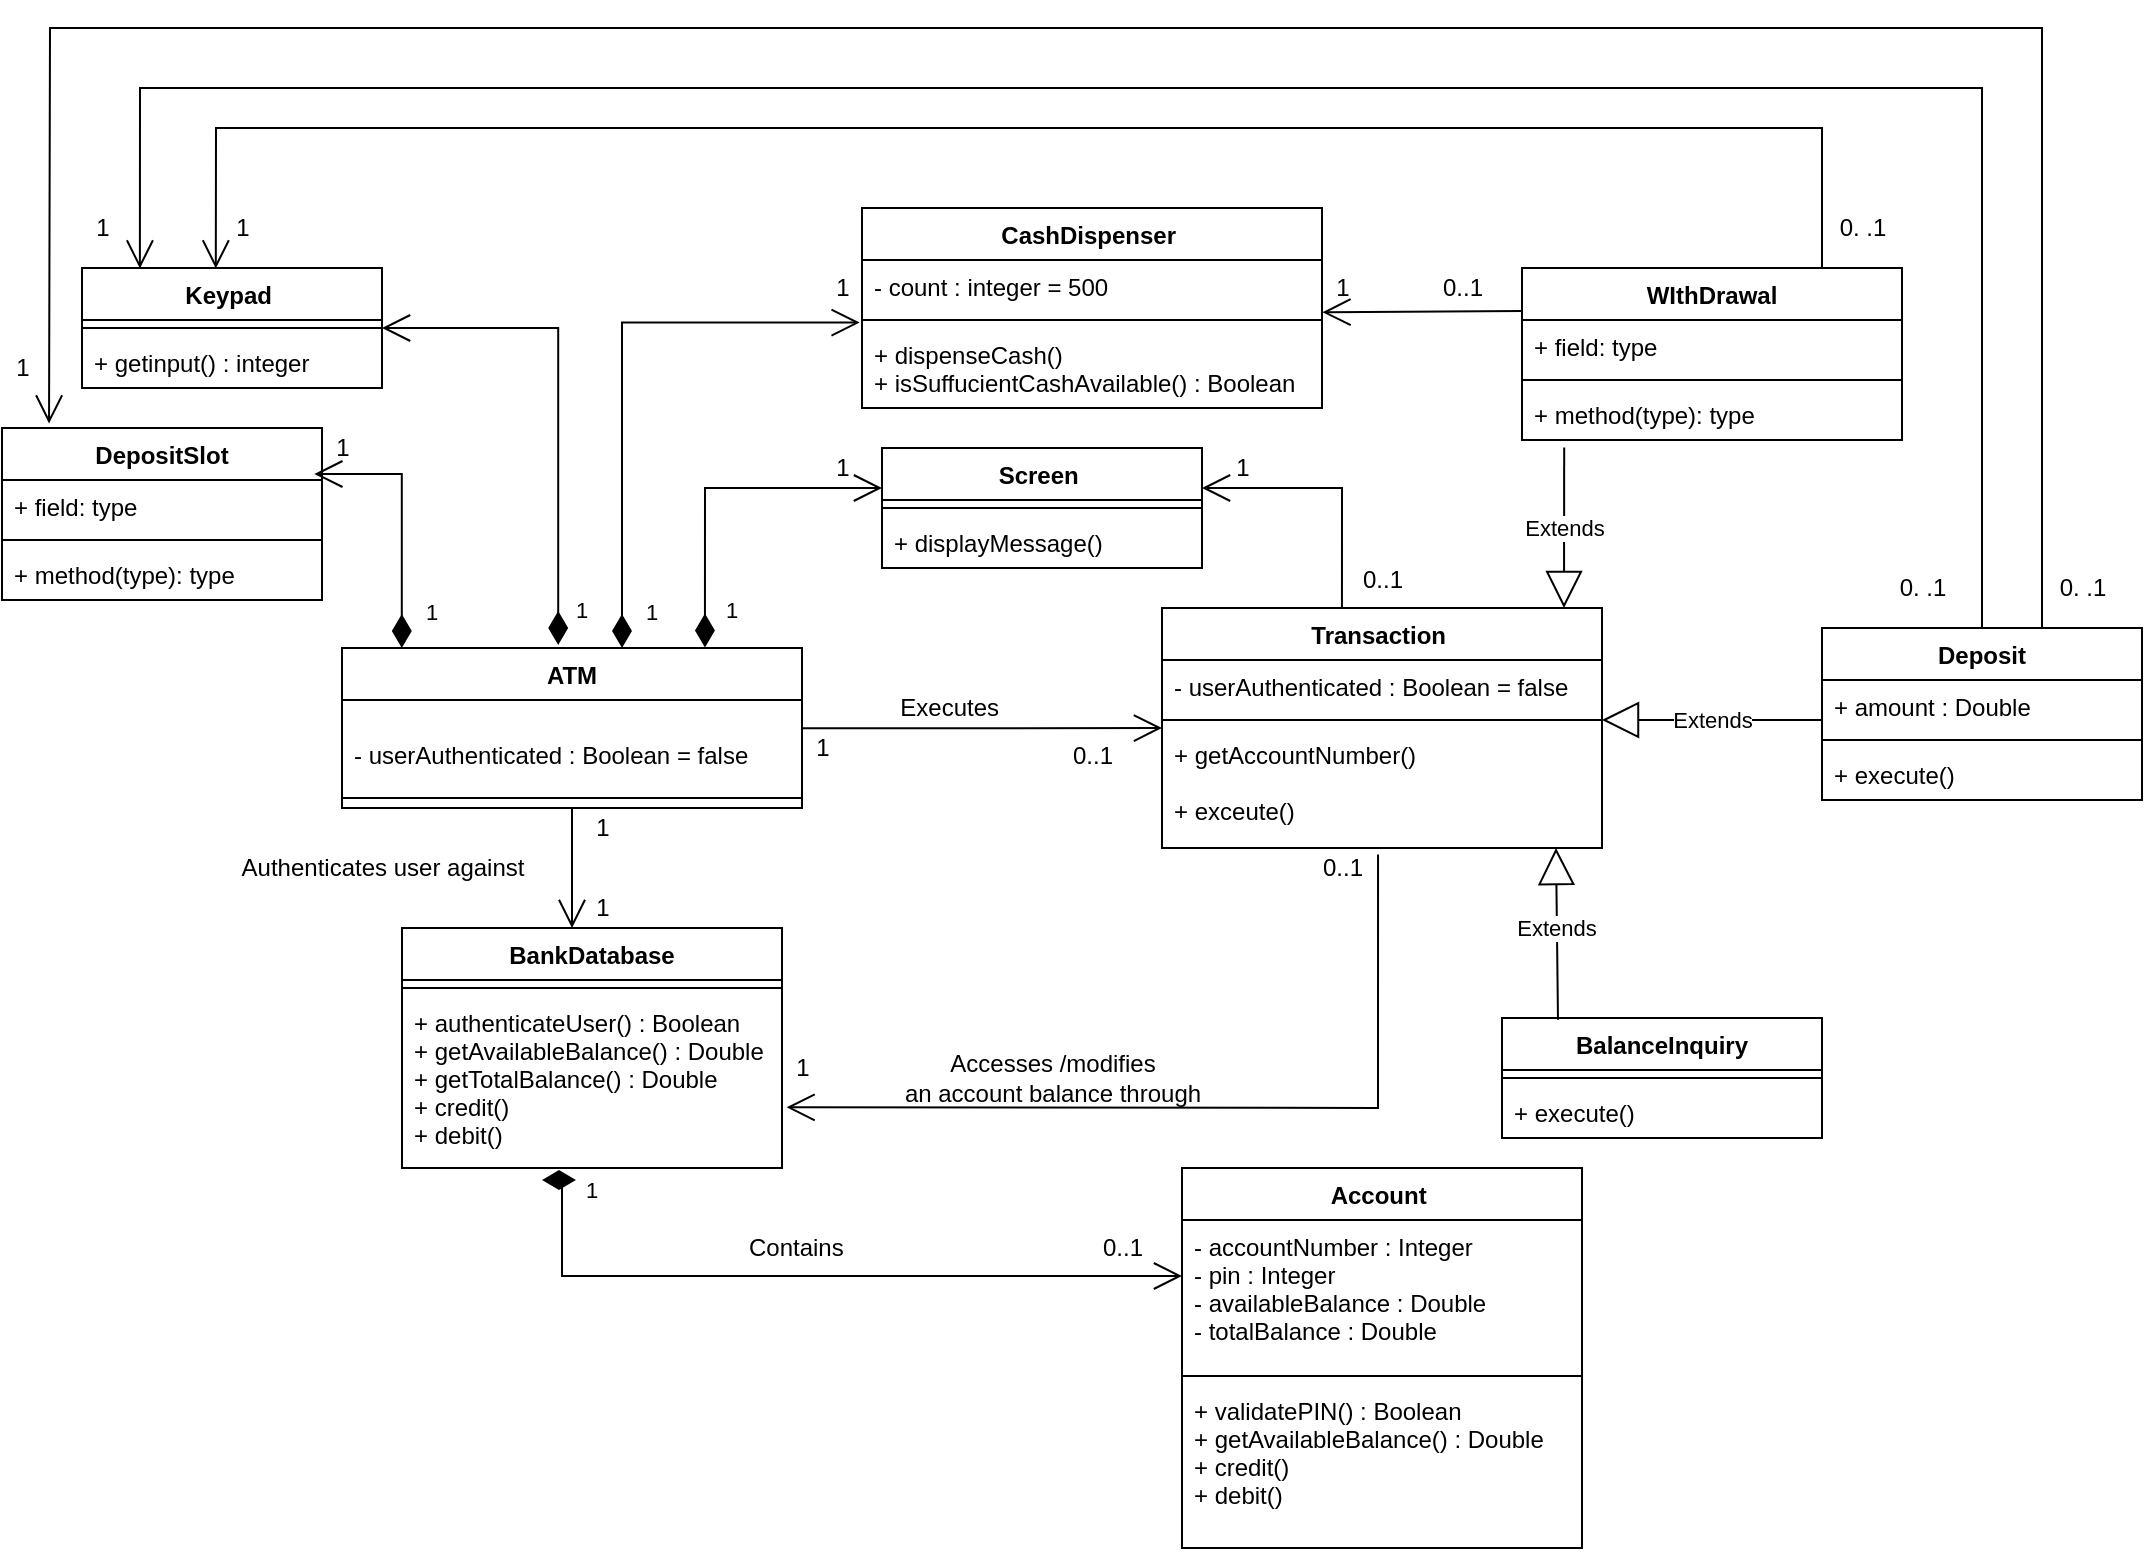 <mxfile version="16.5.1" type="device" pages="2"><diagram id="C5RBs43oDa-KdzZeNtuy" name="Page-1"><mxGraphModel dx="1345" dy="683" grid="1" gridSize="10" guides="1" tooltips="1" connect="1" arrows="1" fold="1" page="1" pageScale="1" pageWidth="1169" pageHeight="827" math="0" shadow="0"><root><mxCell id="WIyWlLk6GJQsqaUBKTNV-0"/><mxCell id="WIyWlLk6GJQsqaUBKTNV-1" parent="WIyWlLk6GJQsqaUBKTNV-0"/><mxCell id="LsXAR_sVN_Sx9VzcoMBx-25" value="ATM" style="swimlane;fontStyle=1;align=center;verticalAlign=top;childLayout=stackLayout;horizontal=1;startSize=26;horizontalStack=0;resizeParent=1;resizeParentMax=0;resizeLast=0;collapsible=1;marginBottom=0;" vertex="1" parent="WIyWlLk6GJQsqaUBKTNV-1"><mxGeometry x="260" y="360" width="230" height="80" as="geometry"><mxRectangle x="260" y="360" width="60" height="26" as="alternateBounds"/></mxGeometry></mxCell><mxCell id="LsXAR_sVN_Sx9VzcoMBx-26" value="&#10;- userAuthenticated : Boolean = false " style="text;strokeColor=none;fillColor=none;align=left;verticalAlign=top;spacingLeft=4;spacingRight=4;overflow=hidden;rotatable=0;points=[[0,0.5],[1,0.5]];portConstraint=eastwest;" vertex="1" parent="LsXAR_sVN_Sx9VzcoMBx-25"><mxGeometry y="26" width="230" height="44" as="geometry"/></mxCell><mxCell id="LsXAR_sVN_Sx9VzcoMBx-27" value="" style="line;strokeWidth=1;fillColor=none;align=left;verticalAlign=middle;spacingTop=-1;spacingLeft=3;spacingRight=3;rotatable=0;labelPosition=right;points=[];portConstraint=eastwest;" vertex="1" parent="LsXAR_sVN_Sx9VzcoMBx-25"><mxGeometry y="70" width="230" height="10" as="geometry"/></mxCell><mxCell id="LsXAR_sVN_Sx9VzcoMBx-31" value="1" style="endArrow=open;html=1;endSize=12;startArrow=diamondThin;startSize=14;startFill=1;edgeStyle=orthogonalEdgeStyle;align=left;verticalAlign=bottom;rounded=0;exitX=0.47;exitY=-0.019;exitDx=0;exitDy=0;exitPerimeter=0;" edge="1" parent="WIyWlLk6GJQsqaUBKTNV-1" source="LsXAR_sVN_Sx9VzcoMBx-25"><mxGeometry x="-0.931" y="-7" relative="1" as="geometry"><mxPoint x="264.47" y="190" as="sourcePoint"/><mxPoint x="280" y="200" as="targetPoint"/><Array as="points"><mxPoint x="368" y="200"/></Array><mxPoint as="offset"/></mxGeometry></mxCell><mxCell id="LsXAR_sVN_Sx9VzcoMBx-32" value="Keypad " style="swimlane;fontStyle=1;align=center;verticalAlign=top;childLayout=stackLayout;horizontal=1;startSize=26;horizontalStack=0;resizeParent=1;resizeParentMax=0;resizeLast=0;collapsible=1;marginBottom=0;" vertex="1" parent="WIyWlLk6GJQsqaUBKTNV-1"><mxGeometry x="130" y="170" width="150" height="60" as="geometry"><mxRectangle x="130" y="170" width="80" height="26" as="alternateBounds"/></mxGeometry></mxCell><mxCell id="LsXAR_sVN_Sx9VzcoMBx-34" value="" style="line;strokeWidth=1;fillColor=none;align=left;verticalAlign=middle;spacingTop=-1;spacingLeft=3;spacingRight=3;rotatable=0;labelPosition=right;points=[];portConstraint=eastwest;" vertex="1" parent="LsXAR_sVN_Sx9VzcoMBx-32"><mxGeometry y="26" width="150" height="8" as="geometry"/></mxCell><mxCell id="LsXAR_sVN_Sx9VzcoMBx-35" value="+ getinput() : integer " style="text;strokeColor=none;fillColor=none;align=left;verticalAlign=top;spacingLeft=4;spacingRight=4;overflow=hidden;rotatable=0;points=[[0,0.5],[1,0.5]];portConstraint=eastwest;" vertex="1" parent="LsXAR_sVN_Sx9VzcoMBx-32"><mxGeometry y="34" width="150" height="26" as="geometry"/></mxCell><mxCell id="LsXAR_sVN_Sx9VzcoMBx-36" value="1" style="endArrow=open;html=1;endSize=12;startArrow=diamondThin;startSize=14;startFill=1;edgeStyle=orthogonalEdgeStyle;align=left;verticalAlign=bottom;rounded=0;exitX=0.47;exitY=-0.019;exitDx=0;exitDy=0;exitPerimeter=0;entryX=-0.005;entryY=1.204;entryDx=0;entryDy=0;entryPerimeter=0;" edge="1" parent="WIyWlLk6GJQsqaUBKTNV-1" target="LsXAR_sVN_Sx9VzcoMBx-38"><mxGeometry x="-0.929" y="-10" relative="1" as="geometry"><mxPoint x="400" y="360" as="sourcePoint"/><mxPoint x="500" y="260" as="targetPoint"/><Array as="points"><mxPoint x="400" y="197"/></Array><mxPoint y="1" as="offset"/></mxGeometry></mxCell><mxCell id="LsXAR_sVN_Sx9VzcoMBx-37" value="CashDispenser " style="swimlane;fontStyle=1;align=center;verticalAlign=top;childLayout=stackLayout;horizontal=1;startSize=26;horizontalStack=0;resizeParent=1;resizeParentMax=0;resizeLast=0;collapsible=1;marginBottom=0;" vertex="1" parent="WIyWlLk6GJQsqaUBKTNV-1"><mxGeometry x="520" y="140" width="230" height="100" as="geometry"><mxRectangle x="520" y="140" width="120" height="26" as="alternateBounds"/></mxGeometry></mxCell><mxCell id="LsXAR_sVN_Sx9VzcoMBx-38" value="- count : integer = 500" style="text;strokeColor=none;fillColor=none;align=left;verticalAlign=top;spacingLeft=4;spacingRight=4;overflow=hidden;rotatable=0;points=[[0,0.5],[1,0.5]];portConstraint=eastwest;" vertex="1" parent="LsXAR_sVN_Sx9VzcoMBx-37"><mxGeometry y="26" width="230" height="26" as="geometry"/></mxCell><mxCell id="LsXAR_sVN_Sx9VzcoMBx-39" value="" style="line;strokeWidth=1;fillColor=none;align=left;verticalAlign=middle;spacingTop=-1;spacingLeft=3;spacingRight=3;rotatable=0;labelPosition=right;points=[];portConstraint=eastwest;" vertex="1" parent="LsXAR_sVN_Sx9VzcoMBx-37"><mxGeometry y="52" width="230" height="8" as="geometry"/></mxCell><mxCell id="LsXAR_sVN_Sx9VzcoMBx-40" value="+ dispenseCash()&#10;+ isSuffucientCashAvailable() : Boolean &#10;" style="text;strokeColor=none;fillColor=none;align=left;verticalAlign=top;spacingLeft=4;spacingRight=4;overflow=hidden;rotatable=0;points=[[0,0.5],[1,0.5]];portConstraint=eastwest;" vertex="1" parent="LsXAR_sVN_Sx9VzcoMBx-37"><mxGeometry y="60" width="230" height="40" as="geometry"/></mxCell><mxCell id="LsXAR_sVN_Sx9VzcoMBx-42" value="1" style="text;html=1;align=center;verticalAlign=middle;resizable=0;points=[];autosize=1;strokeColor=none;fillColor=none;" vertex="1" parent="WIyWlLk6GJQsqaUBKTNV-1"><mxGeometry x="500" y="170" width="20" height="20" as="geometry"/></mxCell><mxCell id="LsXAR_sVN_Sx9VzcoMBx-43" value="1" style="text;html=1;align=center;verticalAlign=middle;resizable=0;points=[];autosize=1;strokeColor=none;fillColor=none;" vertex="1" parent="WIyWlLk6GJQsqaUBKTNV-1"><mxGeometry x="130" y="140" width="20" height="20" as="geometry"/></mxCell><mxCell id="LsXAR_sVN_Sx9VzcoMBx-44" value="DepositSlot" style="swimlane;fontStyle=1;align=center;verticalAlign=top;childLayout=stackLayout;horizontal=1;startSize=26;horizontalStack=0;resizeParent=1;resizeParentMax=0;resizeLast=0;collapsible=1;marginBottom=0;" vertex="1" parent="WIyWlLk6GJQsqaUBKTNV-1"><mxGeometry x="90" y="250" width="160" height="86" as="geometry"/></mxCell><mxCell id="LsXAR_sVN_Sx9VzcoMBx-45" value="+ field: type" style="text;strokeColor=none;fillColor=none;align=left;verticalAlign=top;spacingLeft=4;spacingRight=4;overflow=hidden;rotatable=0;points=[[0,0.5],[1,0.5]];portConstraint=eastwest;" vertex="1" parent="LsXAR_sVN_Sx9VzcoMBx-44"><mxGeometry y="26" width="160" height="26" as="geometry"/></mxCell><mxCell id="LsXAR_sVN_Sx9VzcoMBx-46" value="" style="line;strokeWidth=1;fillColor=none;align=left;verticalAlign=middle;spacingTop=-1;spacingLeft=3;spacingRight=3;rotatable=0;labelPosition=right;points=[];portConstraint=eastwest;" vertex="1" parent="LsXAR_sVN_Sx9VzcoMBx-44"><mxGeometry y="52" width="160" height="8" as="geometry"/></mxCell><mxCell id="LsXAR_sVN_Sx9VzcoMBx-47" value="+ method(type): type" style="text;strokeColor=none;fillColor=none;align=left;verticalAlign=top;spacingLeft=4;spacingRight=4;overflow=hidden;rotatable=0;points=[[0,0.5],[1,0.5]];portConstraint=eastwest;" vertex="1" parent="LsXAR_sVN_Sx9VzcoMBx-44"><mxGeometry y="60" width="160" height="26" as="geometry"/></mxCell><mxCell id="LsXAR_sVN_Sx9VzcoMBx-48" value="1" style="endArrow=open;html=1;endSize=12;startArrow=diamondThin;startSize=14;startFill=1;edgeStyle=orthogonalEdgeStyle;align=left;verticalAlign=bottom;rounded=0;exitX=0.13;exitY=0;exitDx=0;exitDy=0;exitPerimeter=0;entryX=0.976;entryY=-0.115;entryDx=0;entryDy=0;entryPerimeter=0;" edge="1" parent="WIyWlLk6GJQsqaUBKTNV-1" source="LsXAR_sVN_Sx9VzcoMBx-25" target="LsXAR_sVN_Sx9VzcoMBx-45"><mxGeometry x="-0.847" y="-10" relative="1" as="geometry"><mxPoint x="280" y="260" as="sourcePoint"/><mxPoint x="280" y="280" as="targetPoint"/><Array as="points"><mxPoint x="290" y="273"/></Array><mxPoint y="1" as="offset"/></mxGeometry></mxCell><mxCell id="LsXAR_sVN_Sx9VzcoMBx-49" value="Screen " style="swimlane;fontStyle=1;align=center;verticalAlign=top;childLayout=stackLayout;horizontal=1;startSize=26;horizontalStack=0;resizeParent=1;resizeParentMax=0;resizeLast=0;collapsible=1;marginBottom=0;" vertex="1" parent="WIyWlLk6GJQsqaUBKTNV-1"><mxGeometry x="530" y="260" width="160" height="60" as="geometry"><mxRectangle x="530" y="260" width="80" height="26" as="alternateBounds"/></mxGeometry></mxCell><mxCell id="LsXAR_sVN_Sx9VzcoMBx-51" value="" style="line;strokeWidth=1;fillColor=none;align=left;verticalAlign=middle;spacingTop=-1;spacingLeft=3;spacingRight=3;rotatable=0;labelPosition=right;points=[];portConstraint=eastwest;" vertex="1" parent="LsXAR_sVN_Sx9VzcoMBx-49"><mxGeometry y="26" width="160" height="8" as="geometry"/></mxCell><mxCell id="LsXAR_sVN_Sx9VzcoMBx-52" value="+ displayMessage()" style="text;strokeColor=none;fillColor=none;align=left;verticalAlign=top;spacingLeft=4;spacingRight=4;overflow=hidden;rotatable=0;points=[[0,0.5],[1,0.5]];portConstraint=eastwest;" vertex="1" parent="LsXAR_sVN_Sx9VzcoMBx-49"><mxGeometry y="34" width="160" height="26" as="geometry"/></mxCell><mxCell id="LsXAR_sVN_Sx9VzcoMBx-54" value="1" style="endArrow=open;html=1;endSize=12;startArrow=diamondThin;startSize=14;startFill=1;edgeStyle=orthogonalEdgeStyle;align=left;verticalAlign=bottom;rounded=0;exitX=0.789;exitY=-0.003;exitDx=0;exitDy=0;exitPerimeter=0;" edge="1" parent="WIyWlLk6GJQsqaUBKTNV-1" source="LsXAR_sVN_Sx9VzcoMBx-25"><mxGeometry x="-0.884" y="-9" relative="1" as="geometry"><mxPoint x="510" y="260" as="sourcePoint"/><mxPoint x="530" y="280" as="targetPoint"/><Array as="points"><mxPoint x="442" y="280"/><mxPoint x="530" y="280"/></Array><mxPoint as="offset"/></mxGeometry></mxCell><mxCell id="pB7NaQaCrvby4YcXutbr-0" value="" style="endArrow=open;endFill=1;endSize=12;html=1;rounded=0;exitX=1.002;exitY=0.322;exitDx=0;exitDy=0;exitPerimeter=0;" edge="1" parent="WIyWlLk6GJQsqaUBKTNV-1" source="LsXAR_sVN_Sx9VzcoMBx-26"><mxGeometry width="160" relative="1" as="geometry"><mxPoint x="650" y="280" as="sourcePoint"/><mxPoint x="670" y="400" as="targetPoint"/><Array as="points"/></mxGeometry></mxCell><mxCell id="pB7NaQaCrvby4YcXutbr-1" value="Transaction " style="swimlane;fontStyle=1;align=center;verticalAlign=top;childLayout=stackLayout;horizontal=1;startSize=26;horizontalStack=0;resizeParent=1;resizeParentMax=0;resizeLast=0;collapsible=1;marginBottom=0;" vertex="1" parent="WIyWlLk6GJQsqaUBKTNV-1"><mxGeometry x="670" y="340" width="220" height="120" as="geometry"><mxRectangle x="670" y="340" width="50" height="26" as="alternateBounds"/></mxGeometry></mxCell><mxCell id="pB7NaQaCrvby4YcXutbr-2" value="- userAuthenticated : Boolean = false" style="text;strokeColor=none;fillColor=none;align=left;verticalAlign=top;spacingLeft=4;spacingRight=4;overflow=hidden;rotatable=0;points=[[0,0.5],[1,0.5]];portConstraint=eastwest;" vertex="1" parent="pB7NaQaCrvby4YcXutbr-1"><mxGeometry y="26" width="220" height="26" as="geometry"/></mxCell><mxCell id="pB7NaQaCrvby4YcXutbr-3" value="" style="line;strokeWidth=1;fillColor=none;align=left;verticalAlign=middle;spacingTop=-1;spacingLeft=3;spacingRight=3;rotatable=0;labelPosition=right;points=[];portConstraint=eastwest;" vertex="1" parent="pB7NaQaCrvby4YcXutbr-1"><mxGeometry y="52" width="220" height="8" as="geometry"/></mxCell><mxCell id="pB7NaQaCrvby4YcXutbr-4" value="+ getAccountNumber()&#10;&#10;+ exceute()" style="text;strokeColor=none;fillColor=none;align=left;verticalAlign=top;spacingLeft=4;spacingRight=4;overflow=hidden;rotatable=0;points=[[0,0.5],[1,0.5]];portConstraint=eastwest;" vertex="1" parent="pB7NaQaCrvby4YcXutbr-1"><mxGeometry y="60" width="220" height="60" as="geometry"/></mxCell><mxCell id="pB7NaQaCrvby4YcXutbr-5" value="1&lt;br&gt;" style="text;html=1;align=center;verticalAlign=middle;resizable=0;points=[];autosize=1;strokeColor=none;fillColor=none;" vertex="1" parent="WIyWlLk6GJQsqaUBKTNV-1"><mxGeometry x="490" y="400" width="20" height="20" as="geometry"/></mxCell><mxCell id="pB7NaQaCrvby4YcXutbr-6" value="0..1" style="text;html=1;align=center;verticalAlign=middle;resizable=0;points=[];autosize=1;strokeColor=none;fillColor=none;" vertex="1" parent="WIyWlLk6GJQsqaUBKTNV-1"><mxGeometry x="615" y="404" width="40" height="20" as="geometry"/></mxCell><mxCell id="pB7NaQaCrvby4YcXutbr-7" value="Executes&amp;nbsp;&lt;br&gt;" style="text;html=1;align=center;verticalAlign=middle;resizable=0;points=[];autosize=1;strokeColor=none;fillColor=none;" vertex="1" parent="WIyWlLk6GJQsqaUBKTNV-1"><mxGeometry x="530" y="380" width="70" height="20" as="geometry"/></mxCell><mxCell id="pB7NaQaCrvby4YcXutbr-9" value="1" style="text;html=1;align=center;verticalAlign=middle;resizable=0;points=[];autosize=1;strokeColor=none;fillColor=none;" vertex="1" parent="WIyWlLk6GJQsqaUBKTNV-1"><mxGeometry x="700" y="260" width="20" height="20" as="geometry"/></mxCell><mxCell id="pB7NaQaCrvby4YcXutbr-13" value="Extends" style="endArrow=block;endSize=16;endFill=0;html=1;rounded=0;" edge="1" parent="WIyWlLk6GJQsqaUBKTNV-1"><mxGeometry width="160" relative="1" as="geometry"><mxPoint x="1000" y="396" as="sourcePoint"/><mxPoint x="890" y="396" as="targetPoint"/></mxGeometry></mxCell><mxCell id="pB7NaQaCrvby4YcXutbr-14" value="Deposit" style="swimlane;fontStyle=1;align=center;verticalAlign=top;childLayout=stackLayout;horizontal=1;startSize=26;horizontalStack=0;resizeParent=1;resizeParentMax=0;resizeLast=0;collapsible=1;marginBottom=0;" vertex="1" parent="WIyWlLk6GJQsqaUBKTNV-1"><mxGeometry x="1000" y="350" width="160" height="86" as="geometry"><mxRectangle x="1000" y="350" width="80" height="26" as="alternateBounds"/></mxGeometry></mxCell><mxCell id="pB7NaQaCrvby4YcXutbr-15" value="+ amount : Double " style="text;strokeColor=none;fillColor=none;align=left;verticalAlign=top;spacingLeft=4;spacingRight=4;overflow=hidden;rotatable=0;points=[[0,0.5],[1,0.5]];portConstraint=eastwest;" vertex="1" parent="pB7NaQaCrvby4YcXutbr-14"><mxGeometry y="26" width="160" height="26" as="geometry"/></mxCell><mxCell id="pB7NaQaCrvby4YcXutbr-16" value="" style="line;strokeWidth=1;fillColor=none;align=left;verticalAlign=middle;spacingTop=-1;spacingLeft=3;spacingRight=3;rotatable=0;labelPosition=right;points=[];portConstraint=eastwest;" vertex="1" parent="pB7NaQaCrvby4YcXutbr-14"><mxGeometry y="52" width="160" height="8" as="geometry"/></mxCell><mxCell id="pB7NaQaCrvby4YcXutbr-17" value="+ execute()" style="text;strokeColor=none;fillColor=none;align=left;verticalAlign=top;spacingLeft=4;spacingRight=4;overflow=hidden;rotatable=0;points=[[0,0.5],[1,0.5]];portConstraint=eastwest;" vertex="1" parent="pB7NaQaCrvby4YcXutbr-14"><mxGeometry y="60" width="160" height="26" as="geometry"/></mxCell><mxCell id="pB7NaQaCrvby4YcXutbr-18" value="WIthDrawal" style="swimlane;fontStyle=1;align=center;verticalAlign=top;childLayout=stackLayout;horizontal=1;startSize=26;horizontalStack=0;resizeParent=1;resizeParentMax=0;resizeLast=0;collapsible=1;marginBottom=0;" vertex="1" parent="WIyWlLk6GJQsqaUBKTNV-1"><mxGeometry x="850" y="170" width="190" height="86" as="geometry"><mxRectangle x="850" y="170" width="100" height="26" as="alternateBounds"/></mxGeometry></mxCell><mxCell id="pB7NaQaCrvby4YcXutbr-19" value="+ field: type" style="text;strokeColor=none;fillColor=none;align=left;verticalAlign=top;spacingLeft=4;spacingRight=4;overflow=hidden;rotatable=0;points=[[0,0.5],[1,0.5]];portConstraint=eastwest;" vertex="1" parent="pB7NaQaCrvby4YcXutbr-18"><mxGeometry y="26" width="190" height="26" as="geometry"/></mxCell><mxCell id="pB7NaQaCrvby4YcXutbr-20" value="" style="line;strokeWidth=1;fillColor=none;align=left;verticalAlign=middle;spacingTop=-1;spacingLeft=3;spacingRight=3;rotatable=0;labelPosition=right;points=[];portConstraint=eastwest;" vertex="1" parent="pB7NaQaCrvby4YcXutbr-18"><mxGeometry y="52" width="190" height="8" as="geometry"/></mxCell><mxCell id="pB7NaQaCrvby4YcXutbr-21" value="+ method(type): type" style="text;strokeColor=none;fillColor=none;align=left;verticalAlign=top;spacingLeft=4;spacingRight=4;overflow=hidden;rotatable=0;points=[[0,0.5],[1,0.5]];portConstraint=eastwest;" vertex="1" parent="pB7NaQaCrvby4YcXutbr-18"><mxGeometry y="60" width="190" height="26" as="geometry"/></mxCell><mxCell id="pB7NaQaCrvby4YcXutbr-23" value="Extends" style="endArrow=block;endSize=16;endFill=0;html=1;rounded=0;exitX=0.111;exitY=1.144;exitDx=0;exitDy=0;exitPerimeter=0;" edge="1" parent="WIyWlLk6GJQsqaUBKTNV-1" source="pB7NaQaCrvby4YcXutbr-21"><mxGeometry width="160" relative="1" as="geometry"><mxPoint x="840" y="480" as="sourcePoint"/><mxPoint x="871" y="340" as="targetPoint"/><Array as="points"/></mxGeometry></mxCell><mxCell id="pB7NaQaCrvby4YcXutbr-24" value="" style="endArrow=open;endFill=1;endSize=12;html=1;rounded=0;entryX=0.446;entryY=0.004;entryDx=0;entryDy=0;entryPerimeter=0;" edge="1" parent="WIyWlLk6GJQsqaUBKTNV-1" target="LsXAR_sVN_Sx9VzcoMBx-32"><mxGeometry width="160" relative="1" as="geometry"><mxPoint x="1000" y="170" as="sourcePoint"/><mxPoint x="180" y="60" as="targetPoint"/><Array as="points"><mxPoint x="1000" y="100"/><mxPoint x="197" y="100"/></Array></mxGeometry></mxCell><mxCell id="pB7NaQaCrvby4YcXutbr-26" value="0. .1" style="text;html=1;align=center;verticalAlign=middle;resizable=0;points=[];autosize=1;strokeColor=none;fillColor=none;" vertex="1" parent="WIyWlLk6GJQsqaUBKTNV-1"><mxGeometry x="1000" y="140" width="40" height="20" as="geometry"/></mxCell><mxCell id="pB7NaQaCrvby4YcXutbr-27" value="1" style="text;html=1;align=center;verticalAlign=middle;resizable=0;points=[];autosize=1;strokeColor=none;fillColor=none;" vertex="1" parent="WIyWlLk6GJQsqaUBKTNV-1"><mxGeometry x="200" y="140" width="20" height="20" as="geometry"/></mxCell><mxCell id="pB7NaQaCrvby4YcXutbr-29" value="1" style="text;html=1;align=center;verticalAlign=middle;resizable=0;points=[];autosize=1;strokeColor=none;fillColor=none;" vertex="1" parent="WIyWlLk6GJQsqaUBKTNV-1"><mxGeometry x="90" y="210" width="20" height="20" as="geometry"/></mxCell><mxCell id="pB7NaQaCrvby4YcXutbr-30" value="0. .1" style="text;html=1;align=center;verticalAlign=middle;resizable=0;points=[];autosize=1;strokeColor=none;fillColor=none;" vertex="1" parent="WIyWlLk6GJQsqaUBKTNV-1"><mxGeometry x="1030" y="320" width="40" height="20" as="geometry"/></mxCell><mxCell id="pB7NaQaCrvby4YcXutbr-33" value="0..1" style="text;html=1;align=center;verticalAlign=middle;resizable=0;points=[];autosize=1;strokeColor=none;fillColor=none;" vertex="1" parent="WIyWlLk6GJQsqaUBKTNV-1"><mxGeometry x="760" y="316" width="40" height="20" as="geometry"/></mxCell><mxCell id="pB7NaQaCrvby4YcXutbr-34" value="" style="endArrow=open;endFill=1;endSize=12;html=1;rounded=0;entryX=0.147;entryY=-0.026;entryDx=0;entryDy=0;entryPerimeter=0;" edge="1" parent="WIyWlLk6GJQsqaUBKTNV-1" target="LsXAR_sVN_Sx9VzcoMBx-44"><mxGeometry width="160" relative="1" as="geometry"><mxPoint x="1110" y="350" as="sourcePoint"/><mxPoint x="165" y="180" as="targetPoint"/><Array as="points"><mxPoint x="1110" y="50"/><mxPoint x="693" y="50"/><mxPoint x="250" y="50"/><mxPoint x="114" y="50"/></Array></mxGeometry></mxCell><mxCell id="pB7NaQaCrvby4YcXutbr-35" value="1" style="text;html=1;align=center;verticalAlign=middle;resizable=0;points=[];autosize=1;strokeColor=none;fillColor=none;" vertex="1" parent="WIyWlLk6GJQsqaUBKTNV-1"><mxGeometry x="250" y="250" width="20" height="20" as="geometry"/></mxCell><mxCell id="pB7NaQaCrvby4YcXutbr-36" value="" style="endArrow=open;endFill=1;endSize=12;html=1;rounded=0;exitX=0.5;exitY=1;exitDx=0;exitDy=0;" edge="1" parent="WIyWlLk6GJQsqaUBKTNV-1" source="LsXAR_sVN_Sx9VzcoMBx-25"><mxGeometry width="160" relative="1" as="geometry"><mxPoint x="620" y="480" as="sourcePoint"/><mxPoint x="375" y="500" as="targetPoint"/></mxGeometry></mxCell><mxCell id="pB7NaQaCrvby4YcXutbr-39" value="" style="endArrow=open;endFill=1;endSize=12;html=1;rounded=0;exitX=0;exitY=0.25;exitDx=0;exitDy=0;entryX=1.001;entryY=1.006;entryDx=0;entryDy=0;entryPerimeter=0;" edge="1" parent="WIyWlLk6GJQsqaUBKTNV-1" source="pB7NaQaCrvby4YcXutbr-18" target="LsXAR_sVN_Sx9VzcoMBx-38"><mxGeometry width="160" relative="1" as="geometry"><mxPoint x="620" y="270" as="sourcePoint"/><mxPoint x="780" y="270" as="targetPoint"/></mxGeometry></mxCell><mxCell id="pB7NaQaCrvby4YcXutbr-40" value="1" style="text;html=1;align=center;verticalAlign=middle;resizable=0;points=[];autosize=1;strokeColor=none;fillColor=none;" vertex="1" parent="WIyWlLk6GJQsqaUBKTNV-1"><mxGeometry x="750" y="170" width="20" height="20" as="geometry"/></mxCell><mxCell id="pB7NaQaCrvby4YcXutbr-41" value="0..1" style="text;html=1;align=center;verticalAlign=middle;resizable=0;points=[];autosize=1;strokeColor=none;fillColor=none;" vertex="1" parent="WIyWlLk6GJQsqaUBKTNV-1"><mxGeometry x="800" y="170" width="40" height="20" as="geometry"/></mxCell><mxCell id="pB7NaQaCrvby4YcXutbr-42" value="" style="endArrow=open;endFill=1;endSize=12;html=1;rounded=0;entryX=0.193;entryY=0.004;entryDx=0;entryDy=0;entryPerimeter=0;exitX=0.5;exitY=0;exitDx=0;exitDy=0;" edge="1" parent="WIyWlLk6GJQsqaUBKTNV-1" source="pB7NaQaCrvby4YcXutbr-14" target="LsXAR_sVN_Sx9VzcoMBx-32"><mxGeometry width="160" relative="1" as="geometry"><mxPoint x="1082.48" y="360" as="sourcePoint"/><mxPoint x="86.0" y="257.764" as="targetPoint"/><Array as="points"><mxPoint x="1080" y="80"/><mxPoint x="665" y="80"/><mxPoint x="222" y="80"/><mxPoint x="159" y="80"/></Array></mxGeometry></mxCell><mxCell id="pB7NaQaCrvby4YcXutbr-43" value="0. .1" style="text;html=1;align=center;verticalAlign=middle;resizable=0;points=[];autosize=1;strokeColor=none;fillColor=none;" vertex="1" parent="WIyWlLk6GJQsqaUBKTNV-1"><mxGeometry x="1110" y="320" width="40" height="20" as="geometry"/></mxCell><mxCell id="pB7NaQaCrvby4YcXutbr-44" value="" style="endArrow=open;endFill=1;endSize=12;html=1;rounded=0;exitX=0.409;exitY=0;exitDx=0;exitDy=0;exitPerimeter=0;" edge="1" parent="WIyWlLk6GJQsqaUBKTNV-1" source="pB7NaQaCrvby4YcXutbr-1"><mxGeometry width="160" relative="1" as="geometry"><mxPoint x="620" y="160" as="sourcePoint"/><mxPoint x="690" y="280" as="targetPoint"/><Array as="points"><mxPoint x="760" y="280"/></Array></mxGeometry></mxCell><mxCell id="pB7NaQaCrvby4YcXutbr-46" value="BankDatabase" style="swimlane;fontStyle=1;align=center;verticalAlign=top;childLayout=stackLayout;horizontal=1;startSize=26;horizontalStack=0;resizeParent=1;resizeParentMax=0;resizeLast=0;collapsible=1;marginBottom=0;" vertex="1" parent="WIyWlLk6GJQsqaUBKTNV-1"><mxGeometry x="290" y="500" width="190" height="120" as="geometry"><mxRectangle x="290" y="500" width="110" height="26" as="alternateBounds"/></mxGeometry></mxCell><mxCell id="pB7NaQaCrvby4YcXutbr-48" value="" style="line;strokeWidth=1;fillColor=none;align=left;verticalAlign=middle;spacingTop=-1;spacingLeft=3;spacingRight=3;rotatable=0;labelPosition=right;points=[];portConstraint=eastwest;" vertex="1" parent="pB7NaQaCrvby4YcXutbr-46"><mxGeometry y="26" width="190" height="8" as="geometry"/></mxCell><mxCell id="pB7NaQaCrvby4YcXutbr-49" value="+ authenticateUser() : Boolean &#10;+ getAvailableBalance() : Double &#10;+ getTotalBalance() : Double&#10;+ credit()&#10;+ debit()&#10;" style="text;strokeColor=none;fillColor=none;align=left;verticalAlign=top;spacingLeft=4;spacingRight=4;overflow=hidden;rotatable=0;points=[[0,0.5],[1,0.5]];portConstraint=eastwest;" vertex="1" parent="pB7NaQaCrvby4YcXutbr-46"><mxGeometry y="34" width="190" height="86" as="geometry"/></mxCell><mxCell id="pB7NaQaCrvby4YcXutbr-55" value="Account " style="swimlane;fontStyle=1;align=center;verticalAlign=top;childLayout=stackLayout;horizontal=1;startSize=26;horizontalStack=0;resizeParent=1;resizeParentMax=0;resizeLast=0;collapsible=1;marginBottom=0;" vertex="1" parent="WIyWlLk6GJQsqaUBKTNV-1"><mxGeometry x="680" y="620" width="200" height="190" as="geometry"><mxRectangle x="680" y="620" width="80" height="26" as="alternateBounds"/></mxGeometry></mxCell><mxCell id="pB7NaQaCrvby4YcXutbr-56" value="- accountNumber : Integer &#10;- pin : Integer&#10;- availableBalance : Double &#10;- totalBalance : Double&#10;" style="text;strokeColor=none;fillColor=none;align=left;verticalAlign=top;spacingLeft=4;spacingRight=4;overflow=hidden;rotatable=0;points=[[0,0.5],[1,0.5]];portConstraint=eastwest;" vertex="1" parent="pB7NaQaCrvby4YcXutbr-55"><mxGeometry y="26" width="200" height="74" as="geometry"/></mxCell><mxCell id="pB7NaQaCrvby4YcXutbr-57" value="" style="line;strokeWidth=1;fillColor=none;align=left;verticalAlign=middle;spacingTop=-1;spacingLeft=3;spacingRight=3;rotatable=0;labelPosition=right;points=[];portConstraint=eastwest;" vertex="1" parent="pB7NaQaCrvby4YcXutbr-55"><mxGeometry y="100" width="200" height="8" as="geometry"/></mxCell><mxCell id="pB7NaQaCrvby4YcXutbr-58" value="+ validatePIN() : Boolean &#10;+ getAvailableBalance() : Double &#10;+ credit()&#10;+ debit()" style="text;strokeColor=none;fillColor=none;align=left;verticalAlign=top;spacingLeft=4;spacingRight=4;overflow=hidden;rotatable=0;points=[[0,0.5],[1,0.5]];portConstraint=eastwest;" vertex="1" parent="pB7NaQaCrvby4YcXutbr-55"><mxGeometry y="108" width="200" height="82" as="geometry"/></mxCell><mxCell id="pB7NaQaCrvby4YcXutbr-60" value="1" style="endArrow=open;html=1;endSize=12;startArrow=diamondThin;startSize=14;startFill=1;edgeStyle=orthogonalEdgeStyle;align=left;verticalAlign=bottom;rounded=0;" edge="1" parent="WIyWlLk6GJQsqaUBKTNV-1"><mxGeometry x="-0.87" y="10" relative="1" as="geometry"><mxPoint x="360" y="626" as="sourcePoint"/><mxPoint x="680" y="674" as="targetPoint"/><Array as="points"><mxPoint x="370" y="626"/><mxPoint x="370" y="674"/></Array><mxPoint as="offset"/></mxGeometry></mxCell><mxCell id="pB7NaQaCrvby4YcXutbr-61" value="" style="endArrow=open;endFill=1;endSize=12;html=1;rounded=0;exitX=0.491;exitY=1.055;exitDx=0;exitDy=0;exitPerimeter=0;entryX=1.012;entryY=0.647;entryDx=0;entryDy=0;entryPerimeter=0;" edge="1" parent="WIyWlLk6GJQsqaUBKTNV-1" source="pB7NaQaCrvby4YcXutbr-4" target="pB7NaQaCrvby4YcXutbr-49"><mxGeometry width="160" relative="1" as="geometry"><mxPoint x="620" y="580" as="sourcePoint"/><mxPoint x="780" y="580" as="targetPoint"/><Array as="points"><mxPoint x="778" y="590"/></Array></mxGeometry></mxCell><mxCell id="pB7NaQaCrvby4YcXutbr-62" value="Accesses /modifies &lt;br&gt;an account balance through" style="text;html=1;align=center;verticalAlign=middle;resizable=0;points=[];autosize=1;strokeColor=none;fillColor=none;" vertex="1" parent="WIyWlLk6GJQsqaUBKTNV-1"><mxGeometry x="535" y="560" width="160" height="30" as="geometry"/></mxCell><mxCell id="pB7NaQaCrvby4YcXutbr-64" value="0..1" style="text;html=1;align=center;verticalAlign=middle;resizable=0;points=[];autosize=1;strokeColor=none;fillColor=none;" vertex="1" parent="WIyWlLk6GJQsqaUBKTNV-1"><mxGeometry x="630" y="650" width="40" height="20" as="geometry"/></mxCell><mxCell id="pB7NaQaCrvby4YcXutbr-65" value="Contains&amp;nbsp;&amp;nbsp;" style="text;html=1;align=center;verticalAlign=middle;resizable=0;points=[];autosize=1;strokeColor=none;fillColor=none;" vertex="1" parent="WIyWlLk6GJQsqaUBKTNV-1"><mxGeometry x="455" y="650" width="70" height="20" as="geometry"/></mxCell><mxCell id="pB7NaQaCrvby4YcXutbr-66" value="BalanceInquiry" style="swimlane;fontStyle=1;align=center;verticalAlign=top;childLayout=stackLayout;horizontal=1;startSize=26;horizontalStack=0;resizeParent=1;resizeParentMax=0;resizeLast=0;collapsible=1;marginBottom=0;" vertex="1" parent="WIyWlLk6GJQsqaUBKTNV-1"><mxGeometry x="840" y="545" width="160" height="60" as="geometry"><mxRectangle x="840" y="545" width="120" height="26" as="alternateBounds"/></mxGeometry></mxCell><mxCell id="pB7NaQaCrvby4YcXutbr-68" value="" style="line;strokeWidth=1;fillColor=none;align=left;verticalAlign=middle;spacingTop=-1;spacingLeft=3;spacingRight=3;rotatable=0;labelPosition=right;points=[];portConstraint=eastwest;" vertex="1" parent="pB7NaQaCrvby4YcXutbr-66"><mxGeometry y="26" width="160" height="8" as="geometry"/></mxCell><mxCell id="pB7NaQaCrvby4YcXutbr-69" value="+ execute()" style="text;strokeColor=none;fillColor=none;align=left;verticalAlign=top;spacingLeft=4;spacingRight=4;overflow=hidden;rotatable=0;points=[[0,0.5],[1,0.5]];portConstraint=eastwest;" vertex="1" parent="pB7NaQaCrvby4YcXutbr-66"><mxGeometry y="34" width="160" height="26" as="geometry"/></mxCell><mxCell id="pB7NaQaCrvby4YcXutbr-70" value="Extends" style="endArrow=block;endSize=16;endFill=0;html=1;rounded=0;exitX=0.175;exitY=0.014;exitDx=0;exitDy=0;exitPerimeter=0;" edge="1" parent="WIyWlLk6GJQsqaUBKTNV-1" source="pB7NaQaCrvby4YcXutbr-66"><mxGeometry x="0.077" width="160" relative="1" as="geometry"><mxPoint x="867" y="540" as="sourcePoint"/><mxPoint x="867" y="460" as="targetPoint"/><Array as="points"/><mxPoint as="offset"/></mxGeometry></mxCell><mxCell id="pB7NaQaCrvby4YcXutbr-71" value="1" style="text;html=1;align=center;verticalAlign=middle;resizable=0;points=[];autosize=1;strokeColor=none;fillColor=none;" vertex="1" parent="WIyWlLk6GJQsqaUBKTNV-1"><mxGeometry x="480" y="560" width="20" height="20" as="geometry"/></mxCell><mxCell id="pB7NaQaCrvby4YcXutbr-72" value="0..1" style="text;html=1;align=center;verticalAlign=middle;resizable=0;points=[];autosize=1;strokeColor=none;fillColor=none;" vertex="1" parent="WIyWlLk6GJQsqaUBKTNV-1"><mxGeometry x="740" y="460" width="40" height="20" as="geometry"/></mxCell><mxCell id="pB7NaQaCrvby4YcXutbr-73" value="1" style="text;html=1;align=center;verticalAlign=middle;resizable=0;points=[];autosize=1;strokeColor=none;fillColor=none;" vertex="1" parent="WIyWlLk6GJQsqaUBKTNV-1"><mxGeometry x="380" y="440" width="20" height="20" as="geometry"/></mxCell><mxCell id="pB7NaQaCrvby4YcXutbr-74" value="1" style="text;html=1;align=center;verticalAlign=middle;resizable=0;points=[];autosize=1;strokeColor=none;fillColor=none;" vertex="1" parent="WIyWlLk6GJQsqaUBKTNV-1"><mxGeometry x="380" y="480" width="20" height="20" as="geometry"/></mxCell><mxCell id="pB7NaQaCrvby4YcXutbr-75" value="1" style="text;html=1;align=center;verticalAlign=middle;resizable=0;points=[];autosize=1;strokeColor=none;fillColor=none;" vertex="1" parent="WIyWlLk6GJQsqaUBKTNV-1"><mxGeometry x="500" y="260" width="20" height="20" as="geometry"/></mxCell><mxCell id="pB7NaQaCrvby4YcXutbr-76" value="Authenticates user against" style="text;html=1;align=center;verticalAlign=middle;resizable=0;points=[];autosize=1;strokeColor=none;fillColor=none;" vertex="1" parent="WIyWlLk6GJQsqaUBKTNV-1"><mxGeometry x="200" y="460" width="160" height="20" as="geometry"/></mxCell></root></mxGraphModel></diagram><diagram id="qbEPglnAfEbRw5FdxNMA" name="Page-2"><mxGraphModel dx="1278" dy="649" grid="1" gridSize="10" guides="1" tooltips="1" connect="1" arrows="1" fold="1" page="1" pageScale="1" pageWidth="850" pageHeight="1100" math="0" shadow="0"><root><mxCell id="GRa3f38viusriobe8whT-0"/><mxCell id="GRa3f38viusriobe8whT-1" parent="GRa3f38viusriobe8whT-0"/></root></mxGraphModel></diagram></mxfile>